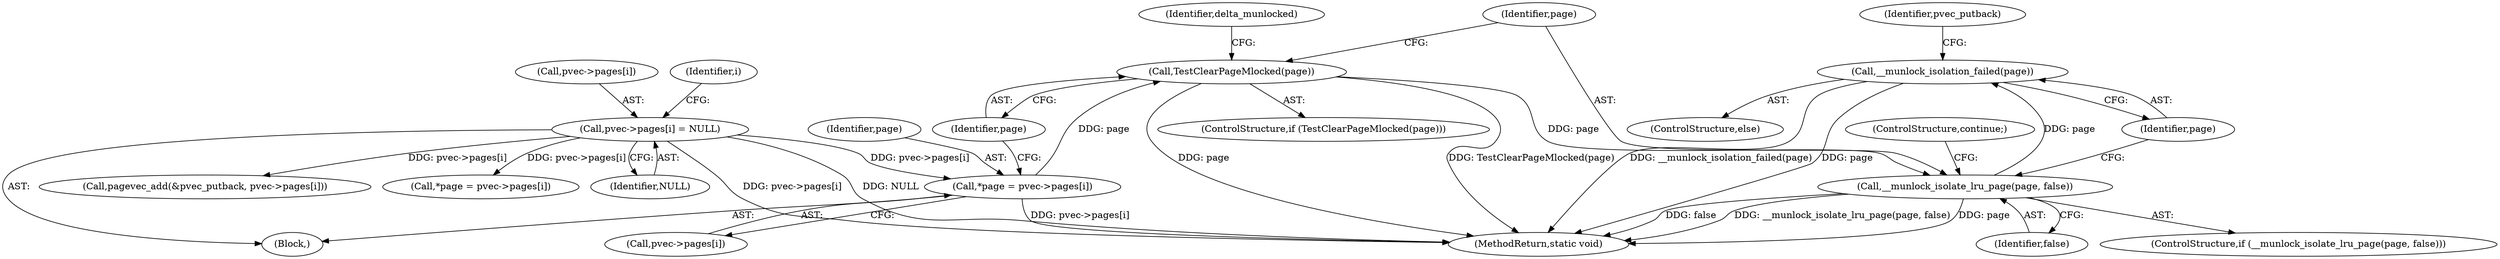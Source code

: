 digraph "0_linux_70feee0e1ef331b22cc51f383d532a0d043fbdcc@pointer" {
"1000164" [label="(Call,__munlock_isolation_failed(page))"];
"1000159" [label="(Call,__munlock_isolate_lru_page(page, false))"];
"1000155" [label="(Call,TestClearPageMlocked(page))"];
"1000147" [label="(Call,*page = pvec->pages[i])"];
"1000178" [label="(Call,pvec->pages[i] = NULL)"];
"1000149" [label="(Call,pvec->pages[i])"];
"1000170" [label="(Call,pagevec_add(&pvec_putback, pvec->pages[i]))"];
"1000158" [label="(ControlStructure,if (__munlock_isolate_lru_page(page, false)))"];
"1000161" [label="(Identifier,false)"];
"1000243" [label="(MethodReturn,static void)"];
"1000165" [label="(Identifier,page)"];
"1000163" [label="(ControlStructure,else)"];
"1000169" [label="(Identifier,delta_munlocked)"];
"1000160" [label="(Identifier,page)"];
"1000172" [label="(Identifier,pvec_putback)"];
"1000159" [label="(Call,__munlock_isolate_lru_page(page, false))"];
"1000162" [label="(ControlStructure,continue;)"];
"1000156" [label="(Identifier,page)"];
"1000155" [label="(Call,TestClearPageMlocked(page))"];
"1000144" [label="(Identifier,i)"];
"1000206" [label="(Call,*page = pvec->pages[i])"];
"1000147" [label="(Call,*page = pvec->pages[i])"];
"1000184" [label="(Identifier,NULL)"];
"1000178" [label="(Call,pvec->pages[i] = NULL)"];
"1000164" [label="(Call,__munlock_isolation_failed(page))"];
"1000179" [label="(Call,pvec->pages[i])"];
"1000148" [label="(Identifier,page)"];
"1000154" [label="(ControlStructure,if (TestClearPageMlocked(page)))"];
"1000145" [label="(Block,)"];
"1000164" -> "1000163"  [label="AST: "];
"1000164" -> "1000165"  [label="CFG: "];
"1000165" -> "1000164"  [label="AST: "];
"1000172" -> "1000164"  [label="CFG: "];
"1000164" -> "1000243"  [label="DDG: __munlock_isolation_failed(page)"];
"1000164" -> "1000243"  [label="DDG: page"];
"1000159" -> "1000164"  [label="DDG: page"];
"1000159" -> "1000158"  [label="AST: "];
"1000159" -> "1000161"  [label="CFG: "];
"1000160" -> "1000159"  [label="AST: "];
"1000161" -> "1000159"  [label="AST: "];
"1000162" -> "1000159"  [label="CFG: "];
"1000165" -> "1000159"  [label="CFG: "];
"1000159" -> "1000243"  [label="DDG: __munlock_isolate_lru_page(page, false)"];
"1000159" -> "1000243"  [label="DDG: page"];
"1000159" -> "1000243"  [label="DDG: false"];
"1000155" -> "1000159"  [label="DDG: page"];
"1000155" -> "1000154"  [label="AST: "];
"1000155" -> "1000156"  [label="CFG: "];
"1000156" -> "1000155"  [label="AST: "];
"1000160" -> "1000155"  [label="CFG: "];
"1000169" -> "1000155"  [label="CFG: "];
"1000155" -> "1000243"  [label="DDG: page"];
"1000155" -> "1000243"  [label="DDG: TestClearPageMlocked(page)"];
"1000147" -> "1000155"  [label="DDG: page"];
"1000147" -> "1000145"  [label="AST: "];
"1000147" -> "1000149"  [label="CFG: "];
"1000148" -> "1000147"  [label="AST: "];
"1000149" -> "1000147"  [label="AST: "];
"1000156" -> "1000147"  [label="CFG: "];
"1000147" -> "1000243"  [label="DDG: pvec->pages[i]"];
"1000178" -> "1000147"  [label="DDG: pvec->pages[i]"];
"1000178" -> "1000145"  [label="AST: "];
"1000178" -> "1000184"  [label="CFG: "];
"1000179" -> "1000178"  [label="AST: "];
"1000184" -> "1000178"  [label="AST: "];
"1000144" -> "1000178"  [label="CFG: "];
"1000178" -> "1000243"  [label="DDG: pvec->pages[i]"];
"1000178" -> "1000243"  [label="DDG: NULL"];
"1000178" -> "1000170"  [label="DDG: pvec->pages[i]"];
"1000178" -> "1000206"  [label="DDG: pvec->pages[i]"];
}
